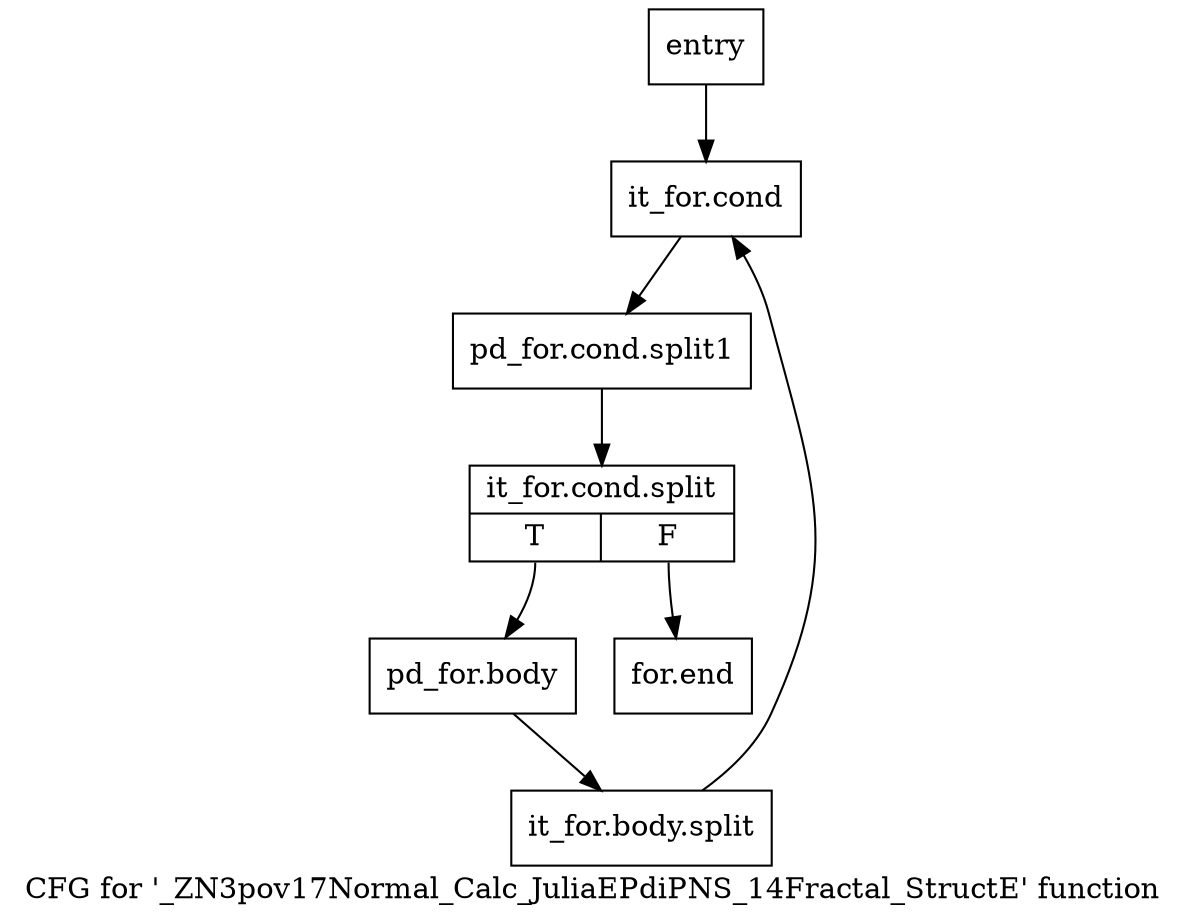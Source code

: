 digraph "CFG for '_ZN3pov17Normal_Calc_JuliaEPdiPNS_14Fractal_StructE' function" {
	label="CFG for '_ZN3pov17Normal_Calc_JuliaEPdiPNS_14Fractal_StructE' function";

	Node0x1e133d0 [shape=record,label="{entry}"];
	Node0x1e133d0 -> Node0x1e14390;
	Node0x1e14390 [shape=record,label="{it_for.cond}"];
	Node0x1e14390 -> Node0x3015d30;
	Node0x3015d30 [shape=record,label="{pd_for.cond.split1}"];
	Node0x3015d30 -> Node0x301e560;
	Node0x301e560 [shape=record,label="{it_for.cond.split|{<s0>T|<s1>F}}"];
	Node0x301e560:s0 -> Node0x1e143e0;
	Node0x301e560:s1 -> Node0x1e14430;
	Node0x1e143e0 [shape=record,label="{pd_for.body}"];
	Node0x1e143e0 -> Node0x3015e30;
	Node0x3015e30 [shape=record,label="{it_for.body.split}"];
	Node0x3015e30 -> Node0x1e14390;
	Node0x1e14430 [shape=record,label="{for.end}"];
}
